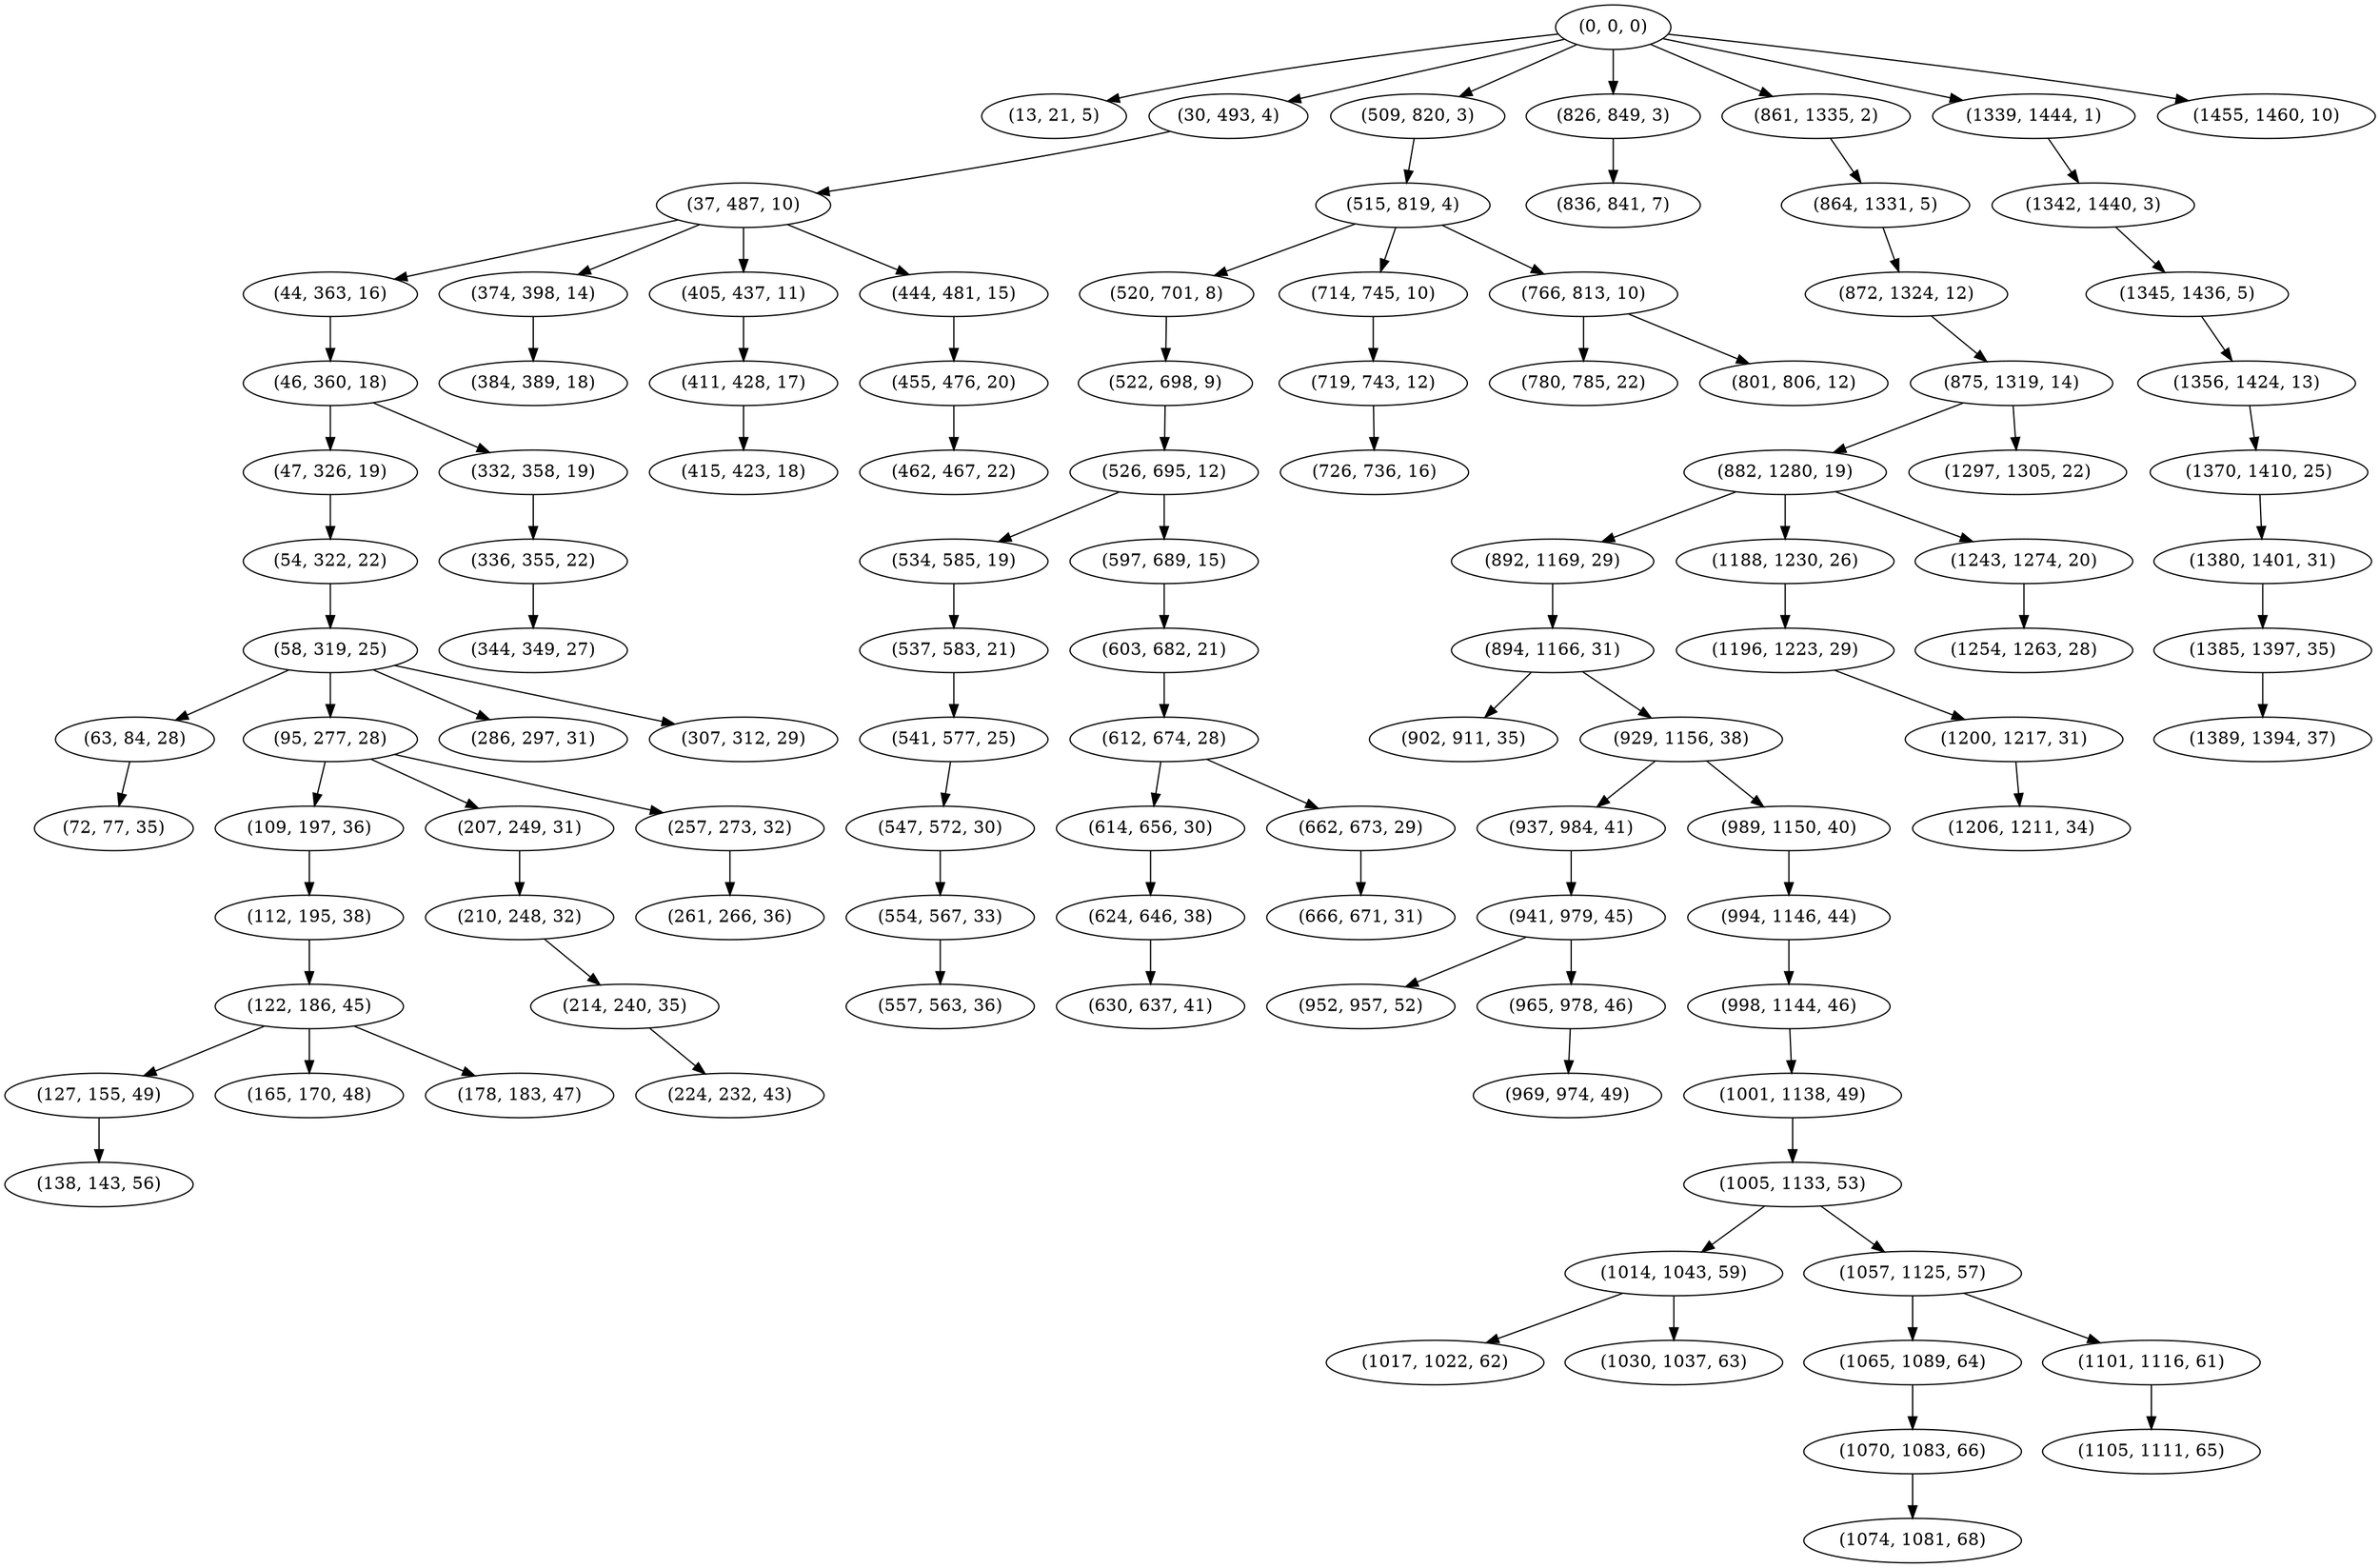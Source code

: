 digraph tree {
    "(0, 0, 0)";
    "(13, 21, 5)";
    "(30, 493, 4)";
    "(37, 487, 10)";
    "(44, 363, 16)";
    "(46, 360, 18)";
    "(47, 326, 19)";
    "(54, 322, 22)";
    "(58, 319, 25)";
    "(63, 84, 28)";
    "(72, 77, 35)";
    "(95, 277, 28)";
    "(109, 197, 36)";
    "(112, 195, 38)";
    "(122, 186, 45)";
    "(127, 155, 49)";
    "(138, 143, 56)";
    "(165, 170, 48)";
    "(178, 183, 47)";
    "(207, 249, 31)";
    "(210, 248, 32)";
    "(214, 240, 35)";
    "(224, 232, 43)";
    "(257, 273, 32)";
    "(261, 266, 36)";
    "(286, 297, 31)";
    "(307, 312, 29)";
    "(332, 358, 19)";
    "(336, 355, 22)";
    "(344, 349, 27)";
    "(374, 398, 14)";
    "(384, 389, 18)";
    "(405, 437, 11)";
    "(411, 428, 17)";
    "(415, 423, 18)";
    "(444, 481, 15)";
    "(455, 476, 20)";
    "(462, 467, 22)";
    "(509, 820, 3)";
    "(515, 819, 4)";
    "(520, 701, 8)";
    "(522, 698, 9)";
    "(526, 695, 12)";
    "(534, 585, 19)";
    "(537, 583, 21)";
    "(541, 577, 25)";
    "(547, 572, 30)";
    "(554, 567, 33)";
    "(557, 563, 36)";
    "(597, 689, 15)";
    "(603, 682, 21)";
    "(612, 674, 28)";
    "(614, 656, 30)";
    "(624, 646, 38)";
    "(630, 637, 41)";
    "(662, 673, 29)";
    "(666, 671, 31)";
    "(714, 745, 10)";
    "(719, 743, 12)";
    "(726, 736, 16)";
    "(766, 813, 10)";
    "(780, 785, 22)";
    "(801, 806, 12)";
    "(826, 849, 3)";
    "(836, 841, 7)";
    "(861, 1335, 2)";
    "(864, 1331, 5)";
    "(872, 1324, 12)";
    "(875, 1319, 14)";
    "(882, 1280, 19)";
    "(892, 1169, 29)";
    "(894, 1166, 31)";
    "(902, 911, 35)";
    "(929, 1156, 38)";
    "(937, 984, 41)";
    "(941, 979, 45)";
    "(952, 957, 52)";
    "(965, 978, 46)";
    "(969, 974, 49)";
    "(989, 1150, 40)";
    "(994, 1146, 44)";
    "(998, 1144, 46)";
    "(1001, 1138, 49)";
    "(1005, 1133, 53)";
    "(1014, 1043, 59)";
    "(1017, 1022, 62)";
    "(1030, 1037, 63)";
    "(1057, 1125, 57)";
    "(1065, 1089, 64)";
    "(1070, 1083, 66)";
    "(1074, 1081, 68)";
    "(1101, 1116, 61)";
    "(1105, 1111, 65)";
    "(1188, 1230, 26)";
    "(1196, 1223, 29)";
    "(1200, 1217, 31)";
    "(1206, 1211, 34)";
    "(1243, 1274, 20)";
    "(1254, 1263, 28)";
    "(1297, 1305, 22)";
    "(1339, 1444, 1)";
    "(1342, 1440, 3)";
    "(1345, 1436, 5)";
    "(1356, 1424, 13)";
    "(1370, 1410, 25)";
    "(1380, 1401, 31)";
    "(1385, 1397, 35)";
    "(1389, 1394, 37)";
    "(1455, 1460, 10)";
    "(0, 0, 0)" -> "(13, 21, 5)";
    "(0, 0, 0)" -> "(30, 493, 4)";
    "(0, 0, 0)" -> "(509, 820, 3)";
    "(0, 0, 0)" -> "(826, 849, 3)";
    "(0, 0, 0)" -> "(861, 1335, 2)";
    "(0, 0, 0)" -> "(1339, 1444, 1)";
    "(0, 0, 0)" -> "(1455, 1460, 10)";
    "(30, 493, 4)" -> "(37, 487, 10)";
    "(37, 487, 10)" -> "(44, 363, 16)";
    "(37, 487, 10)" -> "(374, 398, 14)";
    "(37, 487, 10)" -> "(405, 437, 11)";
    "(37, 487, 10)" -> "(444, 481, 15)";
    "(44, 363, 16)" -> "(46, 360, 18)";
    "(46, 360, 18)" -> "(47, 326, 19)";
    "(46, 360, 18)" -> "(332, 358, 19)";
    "(47, 326, 19)" -> "(54, 322, 22)";
    "(54, 322, 22)" -> "(58, 319, 25)";
    "(58, 319, 25)" -> "(63, 84, 28)";
    "(58, 319, 25)" -> "(95, 277, 28)";
    "(58, 319, 25)" -> "(286, 297, 31)";
    "(58, 319, 25)" -> "(307, 312, 29)";
    "(63, 84, 28)" -> "(72, 77, 35)";
    "(95, 277, 28)" -> "(109, 197, 36)";
    "(95, 277, 28)" -> "(207, 249, 31)";
    "(95, 277, 28)" -> "(257, 273, 32)";
    "(109, 197, 36)" -> "(112, 195, 38)";
    "(112, 195, 38)" -> "(122, 186, 45)";
    "(122, 186, 45)" -> "(127, 155, 49)";
    "(122, 186, 45)" -> "(165, 170, 48)";
    "(122, 186, 45)" -> "(178, 183, 47)";
    "(127, 155, 49)" -> "(138, 143, 56)";
    "(207, 249, 31)" -> "(210, 248, 32)";
    "(210, 248, 32)" -> "(214, 240, 35)";
    "(214, 240, 35)" -> "(224, 232, 43)";
    "(257, 273, 32)" -> "(261, 266, 36)";
    "(332, 358, 19)" -> "(336, 355, 22)";
    "(336, 355, 22)" -> "(344, 349, 27)";
    "(374, 398, 14)" -> "(384, 389, 18)";
    "(405, 437, 11)" -> "(411, 428, 17)";
    "(411, 428, 17)" -> "(415, 423, 18)";
    "(444, 481, 15)" -> "(455, 476, 20)";
    "(455, 476, 20)" -> "(462, 467, 22)";
    "(509, 820, 3)" -> "(515, 819, 4)";
    "(515, 819, 4)" -> "(520, 701, 8)";
    "(515, 819, 4)" -> "(714, 745, 10)";
    "(515, 819, 4)" -> "(766, 813, 10)";
    "(520, 701, 8)" -> "(522, 698, 9)";
    "(522, 698, 9)" -> "(526, 695, 12)";
    "(526, 695, 12)" -> "(534, 585, 19)";
    "(526, 695, 12)" -> "(597, 689, 15)";
    "(534, 585, 19)" -> "(537, 583, 21)";
    "(537, 583, 21)" -> "(541, 577, 25)";
    "(541, 577, 25)" -> "(547, 572, 30)";
    "(547, 572, 30)" -> "(554, 567, 33)";
    "(554, 567, 33)" -> "(557, 563, 36)";
    "(597, 689, 15)" -> "(603, 682, 21)";
    "(603, 682, 21)" -> "(612, 674, 28)";
    "(612, 674, 28)" -> "(614, 656, 30)";
    "(612, 674, 28)" -> "(662, 673, 29)";
    "(614, 656, 30)" -> "(624, 646, 38)";
    "(624, 646, 38)" -> "(630, 637, 41)";
    "(662, 673, 29)" -> "(666, 671, 31)";
    "(714, 745, 10)" -> "(719, 743, 12)";
    "(719, 743, 12)" -> "(726, 736, 16)";
    "(766, 813, 10)" -> "(780, 785, 22)";
    "(766, 813, 10)" -> "(801, 806, 12)";
    "(826, 849, 3)" -> "(836, 841, 7)";
    "(861, 1335, 2)" -> "(864, 1331, 5)";
    "(864, 1331, 5)" -> "(872, 1324, 12)";
    "(872, 1324, 12)" -> "(875, 1319, 14)";
    "(875, 1319, 14)" -> "(882, 1280, 19)";
    "(875, 1319, 14)" -> "(1297, 1305, 22)";
    "(882, 1280, 19)" -> "(892, 1169, 29)";
    "(882, 1280, 19)" -> "(1188, 1230, 26)";
    "(882, 1280, 19)" -> "(1243, 1274, 20)";
    "(892, 1169, 29)" -> "(894, 1166, 31)";
    "(894, 1166, 31)" -> "(902, 911, 35)";
    "(894, 1166, 31)" -> "(929, 1156, 38)";
    "(929, 1156, 38)" -> "(937, 984, 41)";
    "(929, 1156, 38)" -> "(989, 1150, 40)";
    "(937, 984, 41)" -> "(941, 979, 45)";
    "(941, 979, 45)" -> "(952, 957, 52)";
    "(941, 979, 45)" -> "(965, 978, 46)";
    "(965, 978, 46)" -> "(969, 974, 49)";
    "(989, 1150, 40)" -> "(994, 1146, 44)";
    "(994, 1146, 44)" -> "(998, 1144, 46)";
    "(998, 1144, 46)" -> "(1001, 1138, 49)";
    "(1001, 1138, 49)" -> "(1005, 1133, 53)";
    "(1005, 1133, 53)" -> "(1014, 1043, 59)";
    "(1005, 1133, 53)" -> "(1057, 1125, 57)";
    "(1014, 1043, 59)" -> "(1017, 1022, 62)";
    "(1014, 1043, 59)" -> "(1030, 1037, 63)";
    "(1057, 1125, 57)" -> "(1065, 1089, 64)";
    "(1057, 1125, 57)" -> "(1101, 1116, 61)";
    "(1065, 1089, 64)" -> "(1070, 1083, 66)";
    "(1070, 1083, 66)" -> "(1074, 1081, 68)";
    "(1101, 1116, 61)" -> "(1105, 1111, 65)";
    "(1188, 1230, 26)" -> "(1196, 1223, 29)";
    "(1196, 1223, 29)" -> "(1200, 1217, 31)";
    "(1200, 1217, 31)" -> "(1206, 1211, 34)";
    "(1243, 1274, 20)" -> "(1254, 1263, 28)";
    "(1339, 1444, 1)" -> "(1342, 1440, 3)";
    "(1342, 1440, 3)" -> "(1345, 1436, 5)";
    "(1345, 1436, 5)" -> "(1356, 1424, 13)";
    "(1356, 1424, 13)" -> "(1370, 1410, 25)";
    "(1370, 1410, 25)" -> "(1380, 1401, 31)";
    "(1380, 1401, 31)" -> "(1385, 1397, 35)";
    "(1385, 1397, 35)" -> "(1389, 1394, 37)";
}
